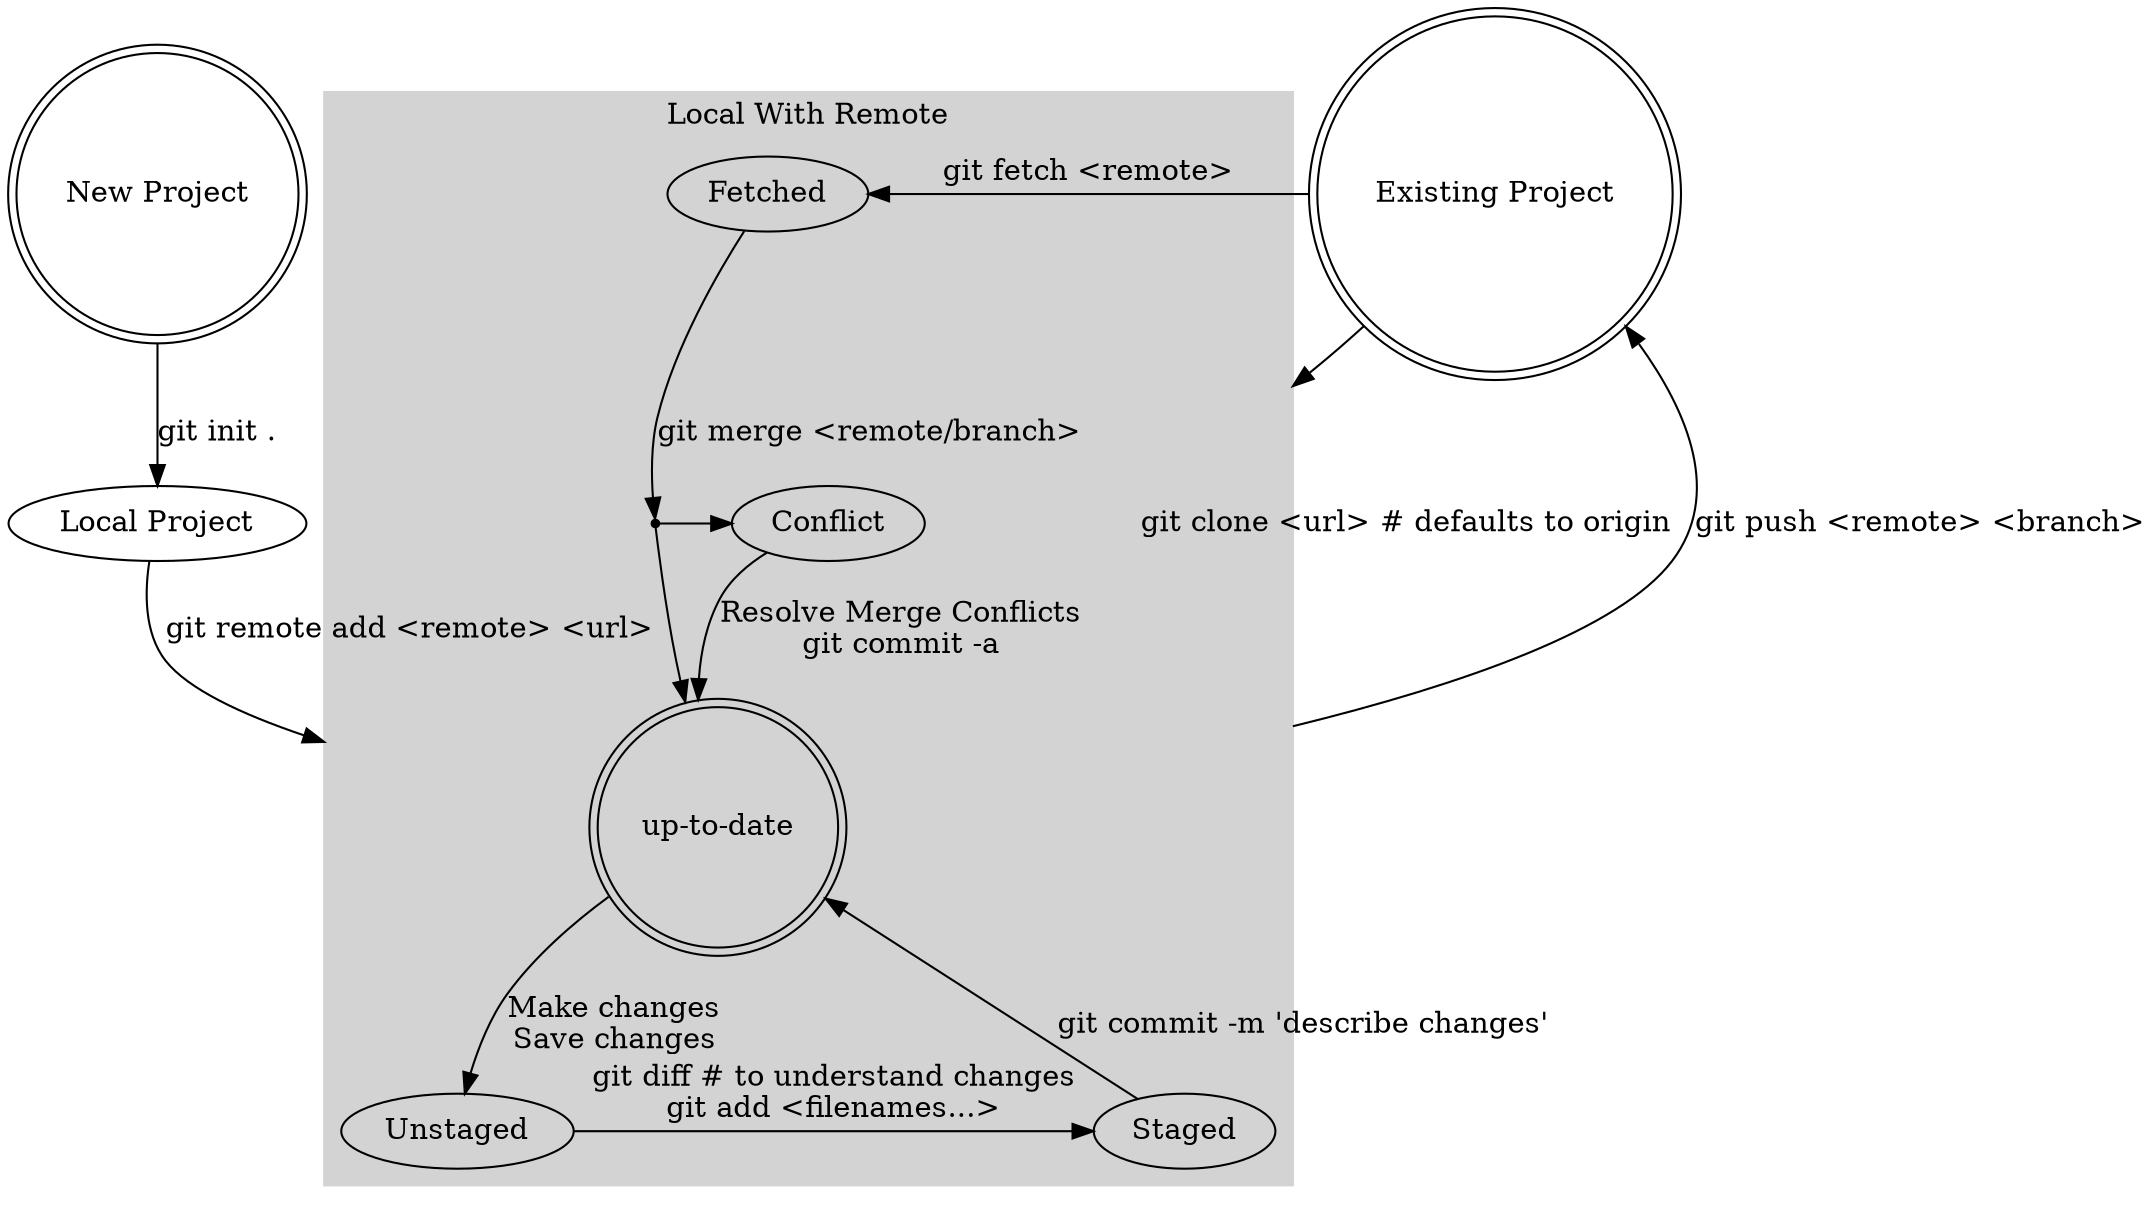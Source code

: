 digraph G {
        aize = "4,4"
        compound=true;
        {
                NewProject[label="New Project", shape=doublecircle];
                ExistingProject[label="Existing Project", shape=doublecircle];
                rank=same;
                };

        Local[label="Local Project"];
        subgraph cluster0 {
                label="Local With Remote";
                color=lightgray;
                style=filled;
                UpToDate [shape=doublecircle, label="up-to-date"];
                {Unstaged; Staged; rank=same;};

                UpToDate -> Unstaged [label="Make changes\nSave changes"];
                Unstaged -> Staged [label="git diff # to understand changes\ngit add <filenames...>"];
                Staged -> UpToDate [label="git commit -m 'describe changes'"];

                {Conflict; Point[shape=point, label=""];
                        rank=same;
                        }

                Fetched -> Point [label="git merge <remote/branch>"];
                Point -> {Conflict, UpToDate}
                Conflict -> UpToDate [label="Resolve Merge Conflicts\ngit commit -a"];
                };
                Local -> UpToDate [
                                  label="git remote add <remote> <url>",
                                  lhead=cluster0];
                NewProject -> Local [label="git init ."];
                ExistingProject -> UpToDate [
                                            label="git clone <url> # defaults to origin"
                                            lhead=cluster0];
                UpToDate -> ExistingProject [label="git push <remote> <branch>", ltail=cluster0];
                ExistingProject -> Fetched [label="git fetch <remote>"];
}
